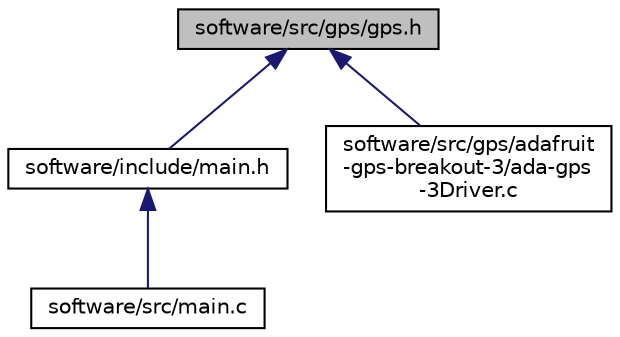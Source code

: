 digraph "software/src/gps/gps.h"
{
 // LATEX_PDF_SIZE
  edge [fontname="Helvetica",fontsize="10",labelfontname="Helvetica",labelfontsize="10"];
  node [fontname="Helvetica",fontsize="10",shape=record];
  Node1 [label="software/src/gps/gps.h",height=0.2,width=0.4,color="black", fillcolor="grey75", style="filled", fontcolor="black",tooltip="Embedded GPS module driver interface."];
  Node1 -> Node2 [dir="back",color="midnightblue",fontsize="10",style="solid",fontname="Helvetica"];
  Node2 [label="software/include/main.h",height=0.2,width=0.4,color="black", fillcolor="white", style="filled",URL="$main_8h.html",tooltip="MCU program main header."];
  Node2 -> Node3 [dir="back",color="midnightblue",fontsize="10",style="solid",fontname="Helvetica"];
  Node3 [label="software/src/main.c",height=0.2,width=0.4,color="black", fillcolor="white", style="filled",URL="$main_8c.html",tooltip="MCU program main file."];
  Node1 -> Node4 [dir="back",color="midnightblue",fontsize="10",style="solid",fontname="Helvetica"];
  Node4 [label="software/src/gps/adafruit\l-gps-breakout-3/ada-gps\l-3Driver.c",height=0.2,width=0.4,color="black", fillcolor="white", style="filled",URL="$ada-gps-3Driver_8c.html",tooltip="Adafruit GPS Breakout v3 module driver source."];
}
